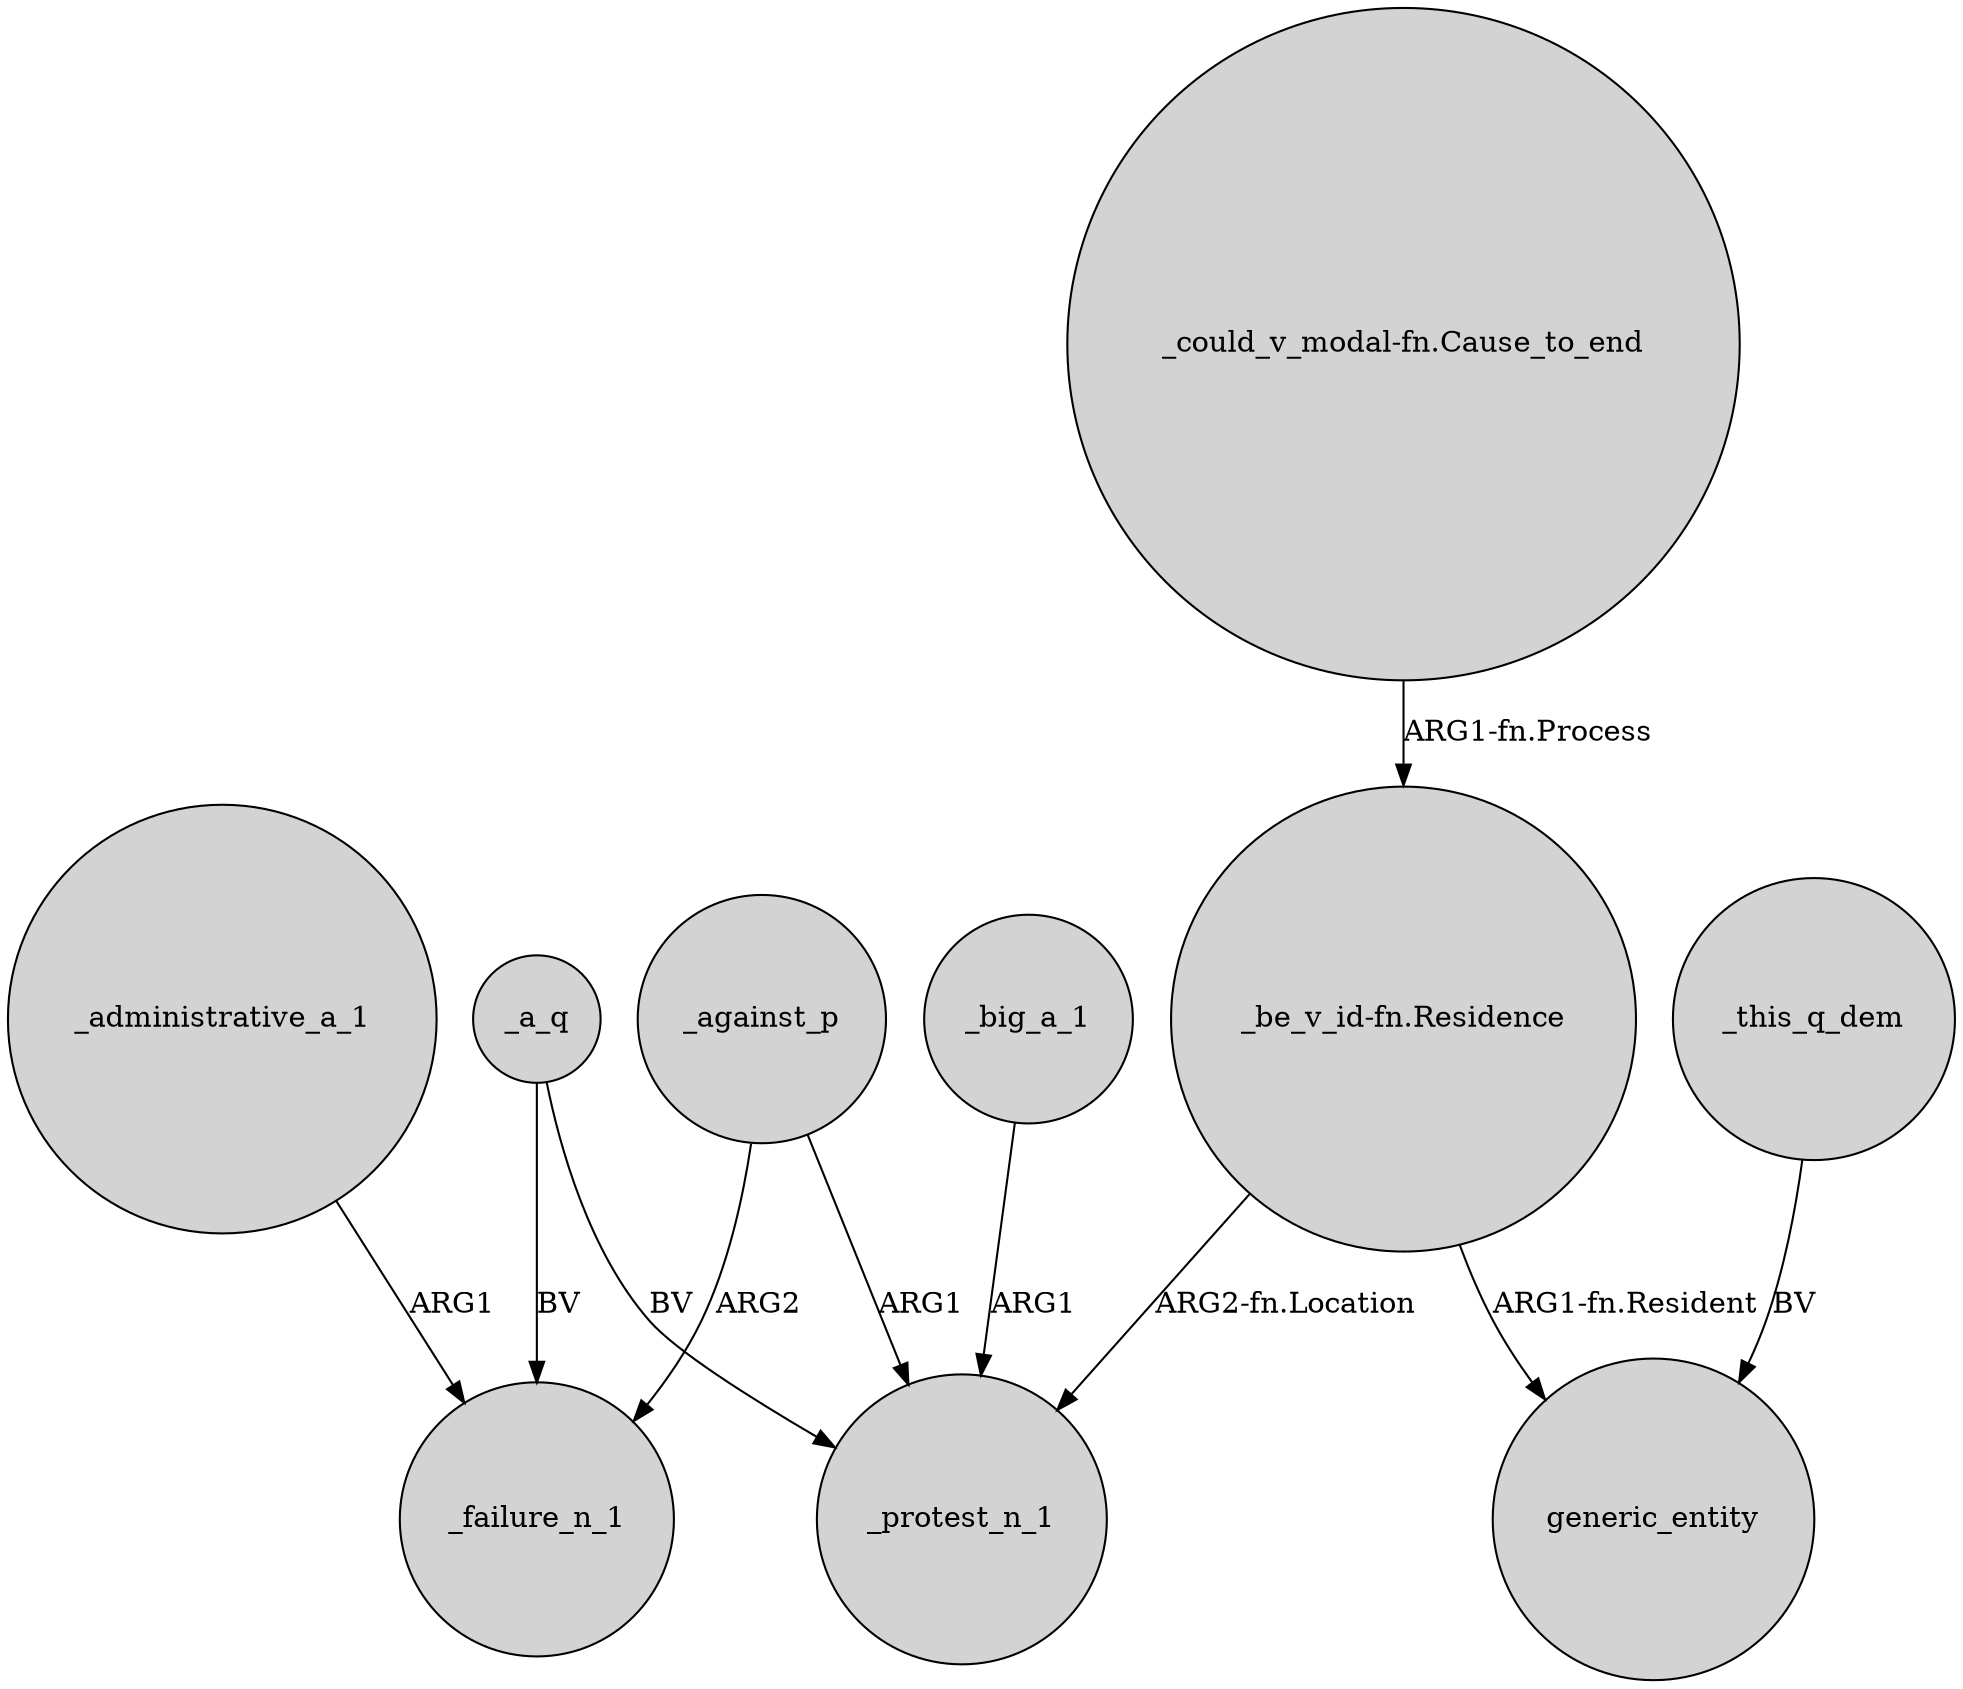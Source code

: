 digraph {
	node [shape=circle style=filled]
	_a_q -> _failure_n_1 [label=BV]
	"_be_v_id-fn.Residence" -> _protest_n_1 [label="ARG2-fn.Location"]
	_against_p -> _failure_n_1 [label=ARG2]
	"_could_v_modal-fn.Cause_to_end" -> "_be_v_id-fn.Residence" [label="ARG1-fn.Process"]
	_big_a_1 -> _protest_n_1 [label=ARG1]
	_administrative_a_1 -> _failure_n_1 [label=ARG1]
	_against_p -> _protest_n_1 [label=ARG1]
	"_be_v_id-fn.Residence" -> generic_entity [label="ARG1-fn.Resident"]
	_a_q -> _protest_n_1 [label=BV]
	_this_q_dem -> generic_entity [label=BV]
}
